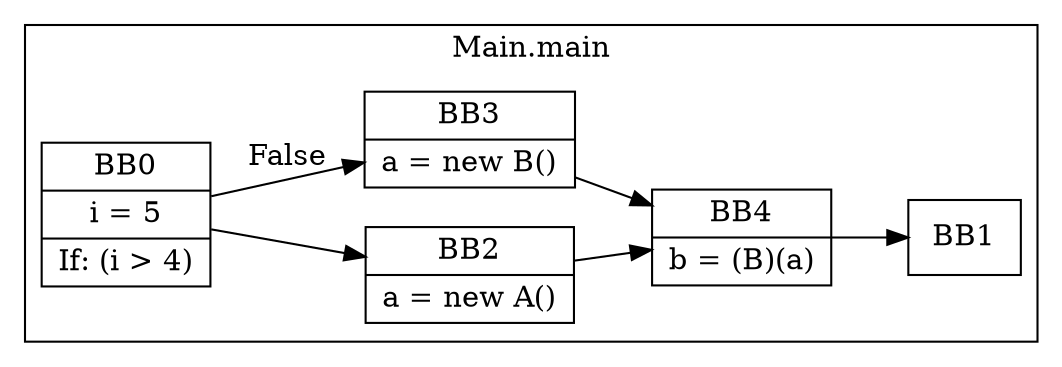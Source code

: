 digraph G {
  graph [ rankdir = "LR" ];
  subgraph cluster_0 {
    label = "Main.main"
    M0_BB0 [
      shape="record"
      label="BB0|i = 5|If: (i \> 4)"
    ];
    M0_BB0 -> M0_BB2;
    M0_BB0 -> M0_BB3 [label="False"];
    M0_BB1 [
      shape="record"
      label="BB1"
    ];
    M0_BB2 [
      shape="record"
      label="BB2|a = new A()"
    ];
    M0_BB2 -> M0_BB4;
    M0_BB3 [
      shape="record"
      label="BB3|a = new B()"
    ];
    M0_BB3 -> M0_BB4;
    M0_BB4 [
      shape="record"
      label="BB4|b = (B)(a)"
    ];
    M0_BB4 -> M0_BB1;
  }
}
